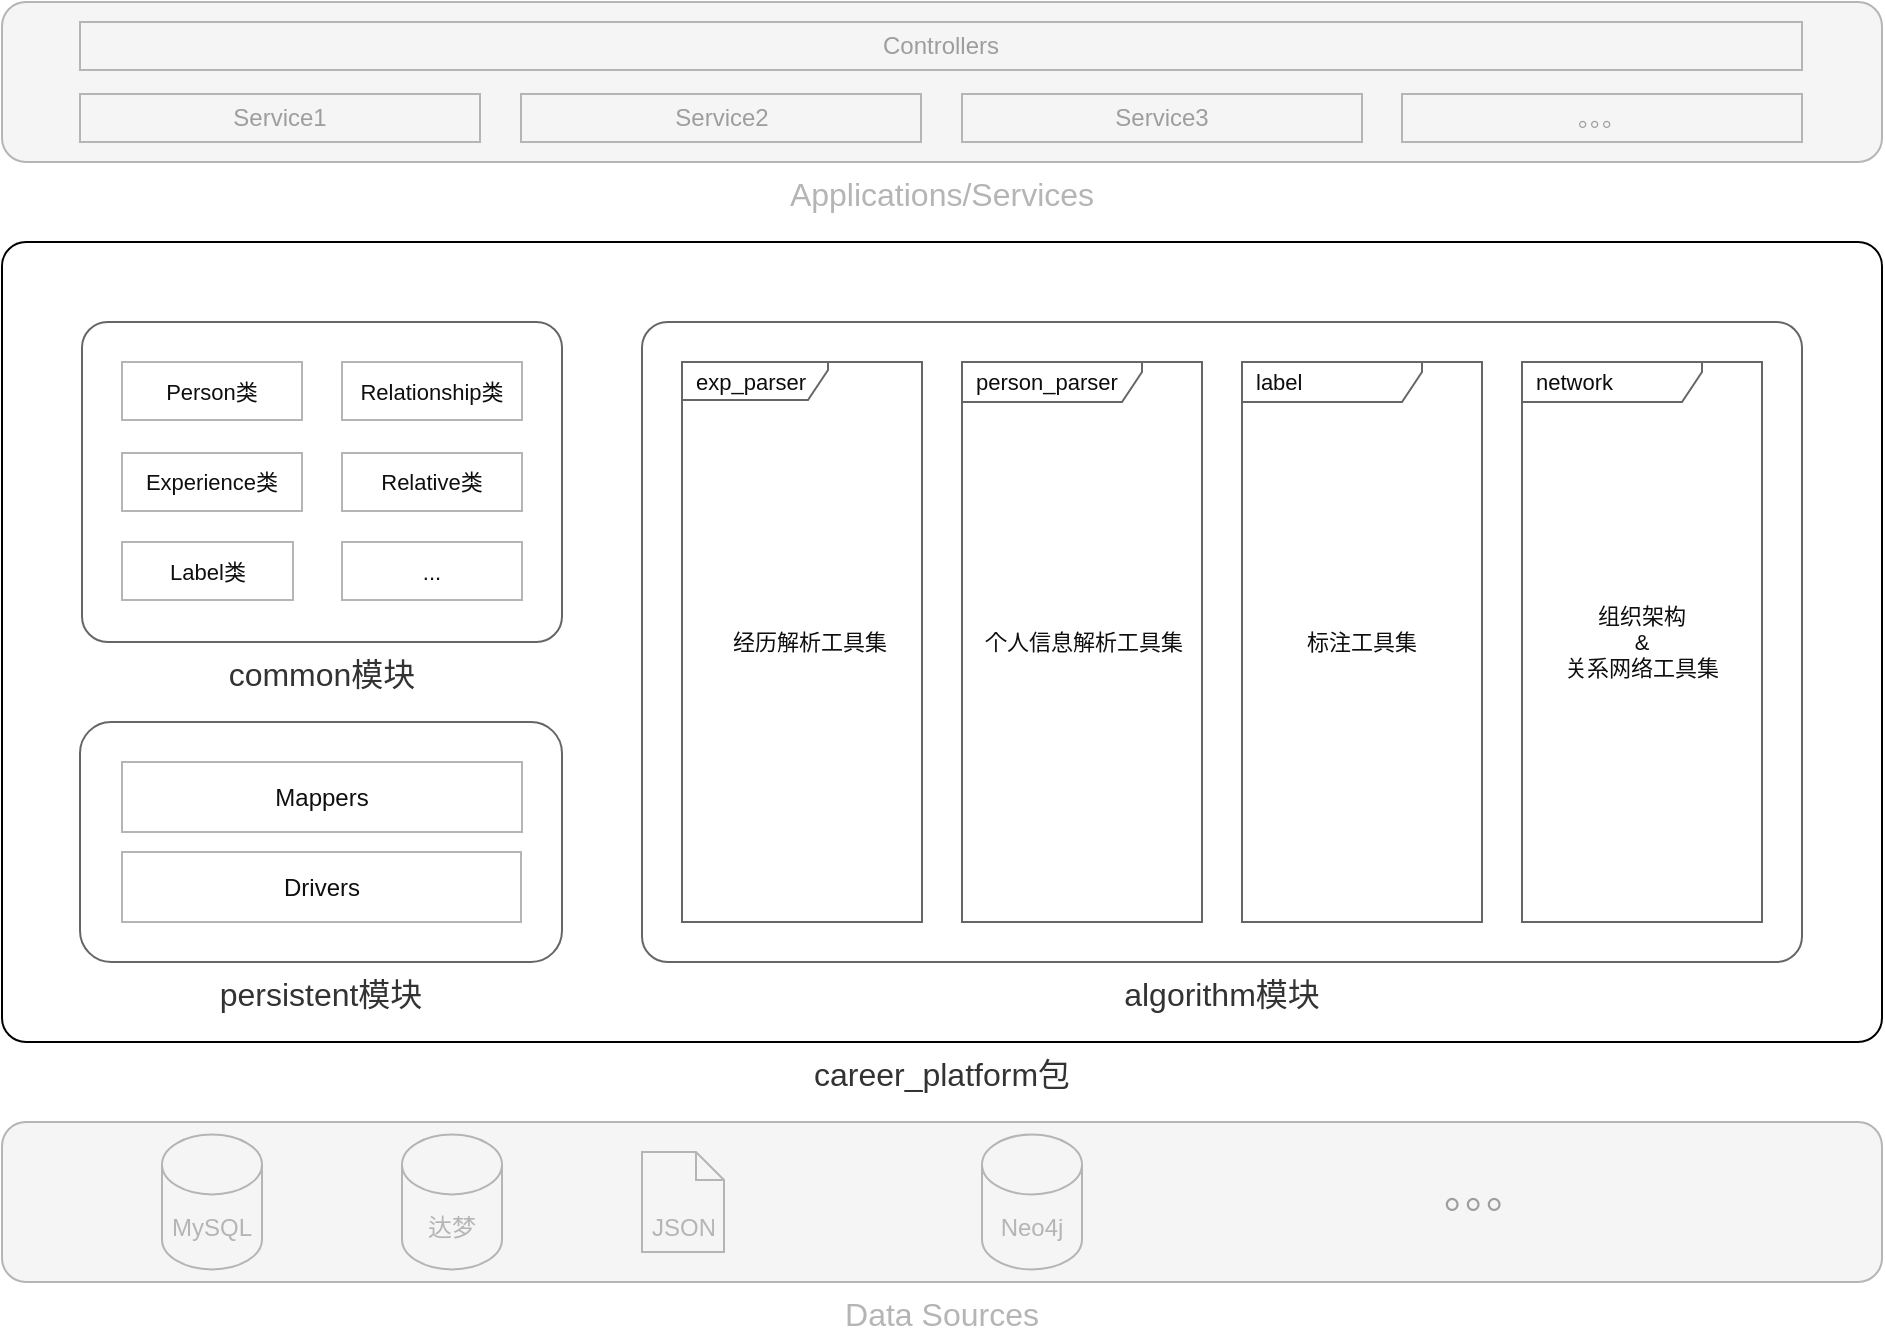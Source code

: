 <mxfile>
    <diagram id="TrJ-cGX0nUqC4cxM0rXz" name="Page-1">
        <mxGraphModel dx="1434" dy="961" grid="0" gridSize="10" guides="1" tooltips="1" connect="1" arrows="1" fold="1" page="0" pageScale="1" pageWidth="1169" pageHeight="827" background="#ffffff" math="0" shadow="0">
            <root>
                <mxCell id="0"/>
                <mxCell id="1" parent="0"/>
                <mxCell id="90" value="career_platform包" style="rounded=1;whiteSpace=wrap;html=1;fillColor=none;labelPosition=center;verticalLabelPosition=bottom;align=center;verticalAlign=top;strokeColor=#000000;fontColor=#333333;fontSize=16;arcSize=3;" parent="1" vertex="1">
                    <mxGeometry x="80" y="440" width="940" height="400" as="geometry"/>
                </mxCell>
                <mxCell id="56" value="common模块" style="rounded=1;whiteSpace=wrap;html=1;fillColor=none;labelPosition=center;verticalLabelPosition=bottom;align=center;verticalAlign=top;strokeColor=#666666;fontColor=#333333;fontSize=16;arcSize=8;" parent="1" vertex="1">
                    <mxGeometry x="120" y="480" width="240" height="160" as="geometry"/>
                </mxCell>
                <mxCell id="36" value="persistent模块" style="rounded=1;whiteSpace=wrap;html=1;fillColor=none;labelPosition=center;verticalLabelPosition=bottom;align=center;verticalAlign=top;strokeColor=#666666;fontColor=#333333;fontSize=16;arcSize=13;" parent="1" vertex="1">
                    <mxGeometry x="119" y="680" width="241" height="120" as="geometry"/>
                </mxCell>
                <mxCell id="58" value="algorithm模块" style="rounded=1;whiteSpace=wrap;html=1;fillColor=none;labelPosition=center;verticalLabelPosition=bottom;align=center;verticalAlign=top;strokeColor=#666666;fontColor=#333333;fontSize=16;arcSize=4;" parent="1" vertex="1">
                    <mxGeometry x="400" y="480" width="580" height="320" as="geometry"/>
                </mxCell>
                <mxCell id="59" value="Applications/Services" style="rounded=1;whiteSpace=wrap;html=1;fillColor=#f5f5f5;labelPosition=center;verticalLabelPosition=bottom;align=center;verticalAlign=top;strokeColor=#B5B5B5;fontColor=#B5B5B5;fontSize=16;" parent="1" vertex="1">
                    <mxGeometry x="80" y="320" width="940" height="80" as="geometry"/>
                </mxCell>
                <mxCell id="60" value="Data Sources" style="rounded=1;whiteSpace=wrap;html=1;fillColor=#f5f5f5;labelPosition=center;verticalLabelPosition=bottom;align=center;verticalAlign=top;strokeColor=#B5B5B5;fontColor=#B5B5B5;fontSize=16;" parent="1" vertex="1">
                    <mxGeometry x="80" y="880" width="940" height="80" as="geometry"/>
                </mxCell>
                <mxCell id="71" value="MySQL" style="shape=cylinder3;whiteSpace=wrap;html=1;boundedLbl=1;backgroundOutline=1;size=15;strokeColor=#B5B5B5;fillColor=#f5f5f5;fontColor=#B5B5B5;fontSize=12;" parent="1" vertex="1">
                    <mxGeometry x="160" y="886.25" width="50" height="67.5" as="geometry"/>
                </mxCell>
                <mxCell id="74" value="达梦" style="shape=cylinder3;whiteSpace=wrap;html=1;boundedLbl=1;backgroundOutline=1;size=15;strokeColor=#B5B5B5;fillColor=#f5f5f5;fontColor=#B5B5B5;fontSize=12;" parent="1" vertex="1">
                    <mxGeometry x="280" y="886.25" width="50" height="67.5" as="geometry"/>
                </mxCell>
                <mxCell id="75" value="Neo4j" style="shape=cylinder3;whiteSpace=wrap;html=1;boundedLbl=1;backgroundOutline=1;size=15;strokeColor=#B5B5B5;fillColor=#f5f5f5;fontColor=#B5B5B5;fontSize=12;" parent="1" vertex="1">
                    <mxGeometry x="570" y="886.25" width="50" height="67.5" as="geometry"/>
                </mxCell>
                <mxCell id="77" value="" style="shape=note2;size=14;childLayout=stackLayout;horizontalStack=0;resizeParent=1;resizeParentMax=0;resizeLast=0;collapsible=0;marginBottom=0;html=1;container=1;strokeColor=#B5B5B5;fillColor=#f5f5f5;fontColor=#B5B5B5;fontSize=12;" parent="1" vertex="1">
                    <mxGeometry x="400" y="895" width="41" height="50" as="geometry"/>
                </mxCell>
                <mxCell id="78" value="&amp;nbsp;&amp;nbsp;" style="text;html=1;strokeColor=none;fillColor=none;align=left;verticalAlign=middle;spacingLeft=4;spacingRight=4;overflow=hidden;rotatable=0;points=[[0,0.5],[1,0.5]];portConstraint=eastwest;fontColor=#B5B5B5;fontSize=12;" parent="77" vertex="1">
                    <mxGeometry width="41" height="25" as="geometry"/>
                </mxCell>
                <mxCell id="80" value="JSON" style="text;html=1;strokeColor=none;fillColor=none;align=center;verticalAlign=middle;spacingLeft=4;spacingRight=4;overflow=hidden;rotatable=0;points=[[0,0.5],[1,0.5]];portConstraint=eastwest;fontColor=#B5B5B5;fontSize=12;" parent="77" vertex="1">
                    <mxGeometry y="25" width="41" height="25" as="geometry"/>
                </mxCell>
                <mxCell id="94" value="Person类" style="rounded=0;whiteSpace=wrap;html=1;fontSize=11;fontColor=#0F0F0F;strokeColor=#B5B5B5;fillColor=none;" parent="1" vertex="1">
                    <mxGeometry x="140" y="500" width="90" height="29" as="geometry"/>
                </mxCell>
                <mxCell id="95" value="Experience类" style="rounded=0;whiteSpace=wrap;html=1;fontSize=11;fontColor=#0F0F0F;strokeColor=#B5B5B5;fillColor=none;" parent="1" vertex="1">
                    <mxGeometry x="140" y="545.5" width="90" height="29" as="geometry"/>
                </mxCell>
                <mxCell id="96" value="Label类" style="rounded=0;whiteSpace=wrap;html=1;fontSize=11;fontColor=#0F0F0F;strokeColor=#B5B5B5;fillColor=none;" parent="1" vertex="1">
                    <mxGeometry x="140" y="590" width="85.5" height="29" as="geometry"/>
                </mxCell>
                <mxCell id="97" value="Relationship类" style="rounded=0;whiteSpace=wrap;html=1;fontSize=11;fontColor=#0F0F0F;strokeColor=#B5B5B5;fillColor=none;" parent="1" vertex="1">
                    <mxGeometry x="250" y="500" width="90" height="29" as="geometry"/>
                </mxCell>
                <mxCell id="98" value="Relative类" style="rounded=0;whiteSpace=wrap;html=1;fontSize=11;fontColor=#0F0F0F;strokeColor=#B5B5B5;fillColor=none;" parent="1" vertex="1">
                    <mxGeometry x="250" y="545.5" width="90" height="29" as="geometry"/>
                </mxCell>
                <mxCell id="99" value="..." style="rounded=0;whiteSpace=wrap;html=1;fontSize=11;fontColor=#0F0F0F;strokeColor=#B5B5B5;fillColor=none;" parent="1" vertex="1">
                    <mxGeometry x="250" y="590" width="90" height="29" as="geometry"/>
                </mxCell>
                <mxCell id="103" value="Mappers" style="rounded=0;whiteSpace=wrap;html=1;fontSize=12;fontColor=#0F0F0F;strokeColor=#B5B5B5;fillColor=none;" parent="1" vertex="1">
                    <mxGeometry x="140" y="700" width="200" height="35" as="geometry"/>
                </mxCell>
                <mxCell id="104" value="Drivers" style="rounded=0;whiteSpace=wrap;html=1;fontSize=12;fontColor=#0F0F0F;strokeColor=#B5B5B5;fillColor=none;" parent="1" vertex="1">
                    <mxGeometry x="140" y="745" width="199.5" height="35" as="geometry"/>
                </mxCell>
                <mxCell id="106" value="exp_parser" style="shape=umlFrame;whiteSpace=wrap;html=1;width=73;height=19;boundedLbl=1;verticalAlign=middle;align=left;spacingLeft=5;fontSize=11;fillColor=none;strokeColor=#666666;fontColor=#0D0D0D;" parent="1" vertex="1">
                    <mxGeometry x="420" y="500" width="120" height="280" as="geometry"/>
                </mxCell>
                <mxCell id="109" value="person_parser" style="shape=umlFrame;whiteSpace=wrap;html=1;width=90;height=20;boundedLbl=1;verticalAlign=middle;align=left;spacingLeft=5;fontSize=11;fillColor=none;strokeColor=#666666;fontColor=#0D0D0D;" parent="1" vertex="1">
                    <mxGeometry x="560" y="500" width="120" height="280" as="geometry"/>
                </mxCell>
                <mxCell id="110" value="label" style="shape=umlFrame;whiteSpace=wrap;html=1;width=90;height=20;boundedLbl=1;verticalAlign=middle;align=left;spacingLeft=5;fontSize=11;fillColor=none;strokeColor=#666666;fontColor=#0D0D0D;" parent="1" vertex="1">
                    <mxGeometry x="700" y="500" width="120" height="280" as="geometry"/>
                </mxCell>
                <mxCell id="111" value="network" style="shape=umlFrame;whiteSpace=wrap;html=1;width=90;height=20;boundedLbl=1;verticalAlign=middle;align=left;spacingLeft=5;fontSize=11;fillColor=none;strokeColor=#666666;fontColor=#0D0D0D;" parent="1" vertex="1">
                    <mxGeometry x="840" y="500" width="120" height="280" as="geometry"/>
                </mxCell>
                <mxCell id="112" value="Service1" style="rounded=0;whiteSpace=wrap;html=1;fontSize=12;fontColor=#9E9E9E;strokeColor=#B5B5B5;fillColor=none;" parent="1" vertex="1">
                    <mxGeometry x="119" y="366" width="200" height="24" as="geometry"/>
                </mxCell>
                <mxCell id="113" value="Service2&lt;span style=&quot;font-family: monospace; font-size: 0px;&quot;&gt;%3CmxGraphModel%3E%3Croot%3E%3CmxCell%20id%3D%220%22%2F%3E%3CmxCell%20id%3D%221%22%20parent%3D%220%22%2F%3E%3CmxCell%20id%3D%222%22%20value%3D%22Service1%22%20style%3D%22rounded%3D0%3BwhiteSpace%3Dwrap%3Bhtml%3D1%3BfontSize%3D12%3BfontColor%3D%230F0F0F%3BstrokeColor%3D%23B5B5B5%3BfillColor%3Dnone%3B%22%20vertex%3D%221%22%20parent%3D%221%22%3E%3CmxGeometry%20x%3D%22119%22%20y%3D%22363%22%20width%3D%22200%22%20height%3D%2227%22%20as%3D%22geometry%22%2F%3E%3C%2FmxCell%3E%3C%2Froot%3E%3C%2FmxGraphModel%3E&lt;/span&gt;" style="rounded=0;whiteSpace=wrap;html=1;fontSize=12;fontColor=#9E9E9E;strokeColor=#B5B5B5;fillColor=none;" parent="1" vertex="1">
                    <mxGeometry x="339.5" y="366" width="200" height="24" as="geometry"/>
                </mxCell>
                <mxCell id="114" value="Service3" style="rounded=0;whiteSpace=wrap;html=1;fontSize=12;fontColor=#9E9E9E;strokeColor=#B5B5B5;fillColor=none;" parent="1" vertex="1">
                    <mxGeometry x="560" y="366" width="200" height="24" as="geometry"/>
                </mxCell>
                <mxCell id="115" value="。。。" style="rounded=0;whiteSpace=wrap;html=1;fontSize=12;fontColor=#9E9E9E;strokeColor=#B5B5B5;fillColor=none;" parent="1" vertex="1">
                    <mxGeometry x="780" y="366" width="200" height="24" as="geometry"/>
                </mxCell>
                <mxCell id="116" value="Controllers" style="rounded=0;whiteSpace=wrap;html=1;fontSize=12;fontColor=#9E9E9E;strokeColor=#B5B5B5;fillColor=none;" parent="1" vertex="1">
                    <mxGeometry x="119" y="330" width="861" height="24" as="geometry"/>
                </mxCell>
                <mxCell id="117" value="。。。" style="rounded=0;whiteSpace=wrap;html=1;fontSize=21;fontColor=#9E9E9E;strokeColor=none;fillColor=none;" parent="1" vertex="1">
                    <mxGeometry x="722" y="903" width="200" height="24" as="geometry"/>
                </mxCell>
                <mxCell id="118" value="经历解析工具集" style="rounded=0;whiteSpace=wrap;html=1;fontSize=11;fontColor=#0F0F0F;strokeColor=none;fillColor=none;" parent="1" vertex="1">
                    <mxGeometry x="444" y="625.5" width="79.5" height="29" as="geometry"/>
                </mxCell>
                <mxCell id="119" value="个人信息解析工具集" style="rounded=0;whiteSpace=wrap;html=1;fontSize=11;fontColor=#0F0F0F;strokeColor=none;fillColor=none;" parent="1" vertex="1">
                    <mxGeometry x="568" y="625.5" width="106" height="29" as="geometry"/>
                </mxCell>
                <mxCell id="120" value="标注工具集" style="rounded=0;whiteSpace=wrap;html=1;fontSize=11;fontColor=#0F0F0F;strokeColor=none;fillColor=none;" parent="1" vertex="1">
                    <mxGeometry x="720.25" y="625.5" width="79.5" height="29" as="geometry"/>
                </mxCell>
                <mxCell id="121" value="组织架构&lt;br&gt;&amp;amp;&lt;br&gt;关系网络工具集" style="rounded=0;whiteSpace=wrap;html=1;fontSize=11;fontColor=#0F0F0F;strokeColor=none;fillColor=none;" parent="1" vertex="1">
                    <mxGeometry x="860.25" y="625.5" width="79.5" height="29" as="geometry"/>
                </mxCell>
            </root>
        </mxGraphModel>
    </diagram>
</mxfile>